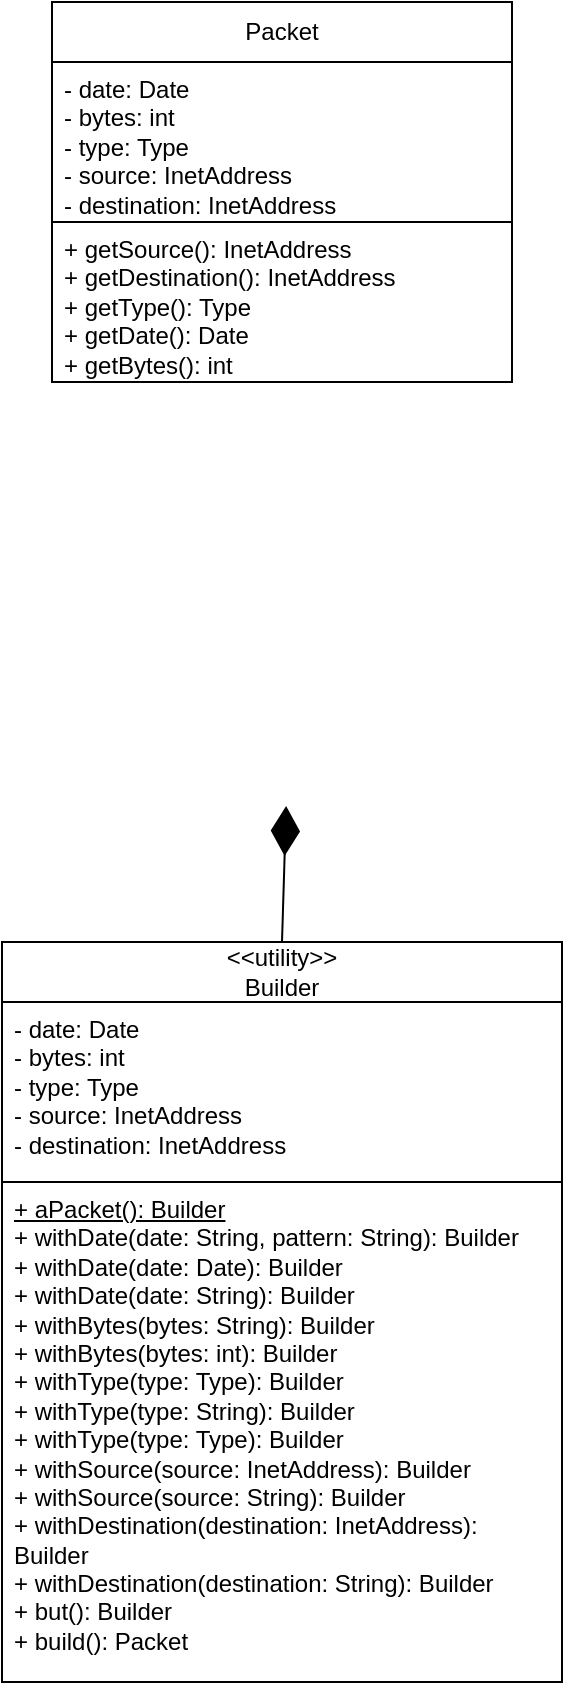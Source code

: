 <mxfile version="26.1.0">
  <diagram name="Страница — 1" id="XYHAIz7-M4xYpszr3OcH">
    <mxGraphModel dx="545" dy="657" grid="1" gridSize="10" guides="1" tooltips="1" connect="1" arrows="1" fold="1" page="1" pageScale="1" pageWidth="827" pageHeight="1169" math="0" shadow="0">
      <root>
        <mxCell id="0" />
        <mxCell id="1" parent="0" />
        <mxCell id="Wq5ZTLz32C6b916gWCb0-1" value="Packet" style="swimlane;fontStyle=0;childLayout=stackLayout;horizontal=1;startSize=30;horizontalStack=0;resizeParent=1;resizeParentMax=0;resizeLast=0;collapsible=1;marginBottom=0;whiteSpace=wrap;html=1;" vertex="1" parent="1">
          <mxGeometry x="311" y="150" width="230" height="190" as="geometry">
            <mxRectangle x="370" y="310" width="60" height="30" as="alternateBounds" />
          </mxGeometry>
        </mxCell>
        <mxCell id="Wq5ZTLz32C6b916gWCb0-8" value="- date: Date&lt;div&gt;- bytes: int&lt;br&gt;- type: Type&lt;/div&gt;&lt;div&gt;- source: InetAddress&lt;br&gt;- destination: InetAddress&lt;/div&gt;" style="text;strokeColor=default;fillColor=none;align=left;verticalAlign=top;spacingLeft=4;spacingRight=4;overflow=hidden;points=[[0,0.5],[1,0.5]];portConstraint=eastwest;rotatable=0;whiteSpace=wrap;html=1;" vertex="1" parent="Wq5ZTLz32C6b916gWCb0-1">
          <mxGeometry y="30" width="230" height="80" as="geometry" />
        </mxCell>
        <mxCell id="Wq5ZTLz32C6b916gWCb0-19" value="+ getSource(): InetAddress&lt;br&gt;+ getDestination(): InetAddress&lt;div&gt;+ getType(): Type&lt;/div&gt;&lt;div&gt;&lt;/div&gt;+ getDate(): Date&lt;div&gt;+ getBytes(): int&lt;/div&gt;" style="text;strokeColor=default;fillColor=none;align=left;verticalAlign=top;spacingLeft=4;spacingRight=4;overflow=hidden;points=[[0,0.5],[1,0.5]];portConstraint=eastwest;rotatable=0;whiteSpace=wrap;html=1;" vertex="1" parent="Wq5ZTLz32C6b916gWCb0-1">
          <mxGeometry y="110" width="230" height="80" as="geometry" />
        </mxCell>
        <mxCell id="Wq5ZTLz32C6b916gWCb0-10" value="&amp;lt;&amp;lt;utility&amp;gt;&amp;gt;&lt;br&gt;Builder" style="swimlane;fontStyle=0;childLayout=stackLayout;horizontal=1;startSize=30;horizontalStack=0;resizeParent=1;resizeParentMax=0;resizeLast=0;collapsible=1;marginBottom=0;whiteSpace=wrap;html=1;" vertex="1" parent="1">
          <mxGeometry x="286" y="620" width="280" height="370" as="geometry">
            <mxRectangle x="370" y="310" width="60" height="30" as="alternateBounds" />
          </mxGeometry>
        </mxCell>
        <mxCell id="Wq5ZTLz32C6b916gWCb0-18" value="- date: Date&lt;div&gt;- bytes: int&lt;br&gt;- type: Type&lt;/div&gt;&lt;div&gt;- source: InetAddress&lt;br&gt;- destination: InetAddress&lt;/div&gt;" style="text;strokeColor=default;fillColor=none;align=left;verticalAlign=top;spacingLeft=4;spacingRight=4;overflow=hidden;points=[[0,0.5],[1,0.5]];portConstraint=eastwest;rotatable=0;whiteSpace=wrap;html=1;" vertex="1" parent="Wq5ZTLz32C6b916gWCb0-10">
          <mxGeometry y="30" width="280" height="90" as="geometry" />
        </mxCell>
        <mxCell id="Wq5ZTLz32C6b916gWCb0-11" value="&lt;u&gt;+ aPacket(): Builder&lt;/u&gt;&lt;div&gt;+ withDate(date: String, pattern: String): Builder&lt;/div&gt;&lt;div&gt;+ withDate(date: Date): Builder&lt;br&gt;+ withDate(date: String): Builder&amp;nbsp;&lt;/div&gt;&lt;div&gt;+ withBytes(bytes: String): Builder&lt;br&gt;+ withBytes(bytes: int): Builder&lt;/div&gt;&lt;div&gt;+ withType(type: Type): Builder&lt;/div&gt;&lt;div&gt;&lt;/div&gt;+ withType(type: String): Builder&lt;br&gt;+ withType(type: Type): Builder&lt;br&gt;+ withSource(source: InetAddress): Builder&lt;br&gt;+ withSource(source: String): Builder&lt;div&gt;+ withDestination(destination: InetAddress): Builder&lt;/div&gt;&lt;div&gt;&lt;/div&gt;+ withDestination(destination: String): Builder&lt;div&gt;+ but(): Builder&lt;br&gt;+ build(): Packet&lt;/div&gt;" style="text;strokeColor=none;fillColor=none;align=left;verticalAlign=top;spacingLeft=4;spacingRight=4;overflow=hidden;points=[[0,0.5],[1,0.5]];portConstraint=eastwest;rotatable=0;whiteSpace=wrap;html=1;" vertex="1" parent="Wq5ZTLz32C6b916gWCb0-10">
          <mxGeometry y="120" width="280" height="250" as="geometry" />
        </mxCell>
        <mxCell id="Wq5ZTLz32C6b916gWCb0-14" value="" style="endArrow=diamondThin;html=1;rounded=0;exitX=0.5;exitY=0;exitDx=0;exitDy=0;entryX=0.509;entryY=1.007;entryDx=0;entryDy=0;entryPerimeter=0;endFill=1;strokeWidth=1;endSize=22;" edge="1" parent="1" source="Wq5ZTLz32C6b916gWCb0-10">
          <mxGeometry width="50" height="50" relative="1" as="geometry">
            <mxPoint x="470" y="410" as="sourcePoint" />
            <mxPoint x="428.07" y="552.03" as="targetPoint" />
          </mxGeometry>
        </mxCell>
      </root>
    </mxGraphModel>
  </diagram>
</mxfile>
